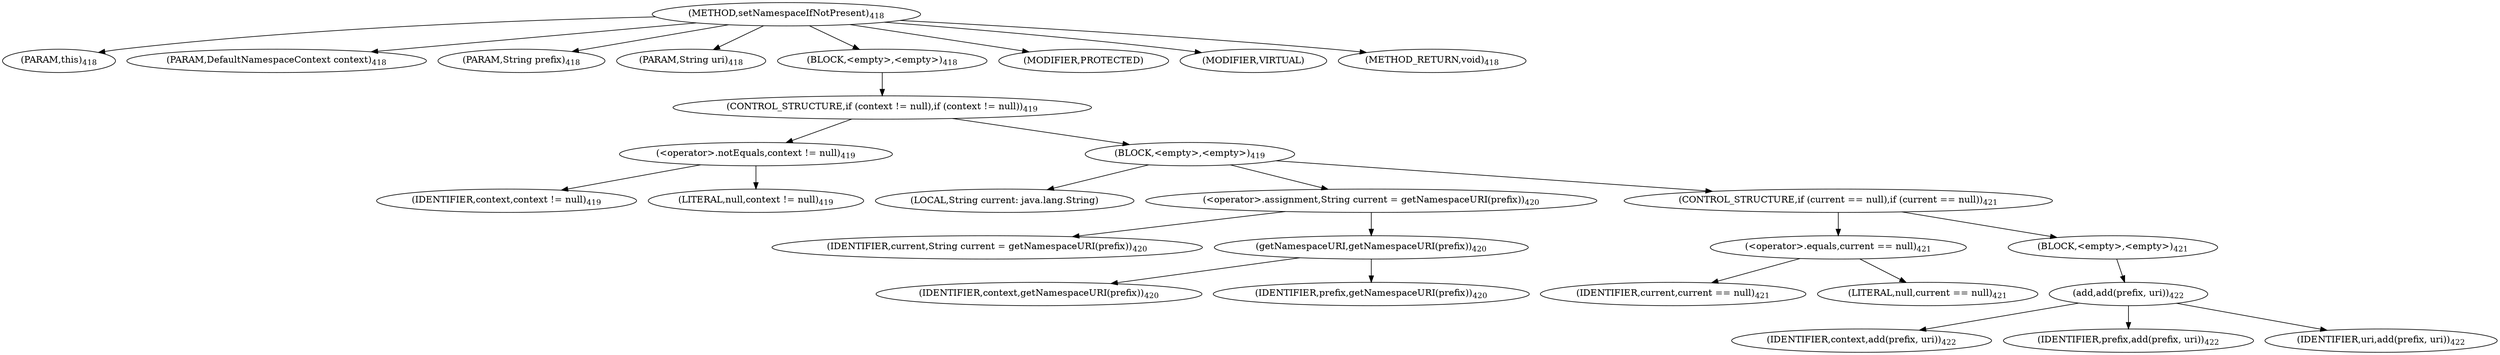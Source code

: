 digraph "setNamespaceIfNotPresent" {  
"927" [label = <(METHOD,setNamespaceIfNotPresent)<SUB>418</SUB>> ]
"928" [label = <(PARAM,this)<SUB>418</SUB>> ]
"929" [label = <(PARAM,DefaultNamespaceContext context)<SUB>418</SUB>> ]
"930" [label = <(PARAM,String prefix)<SUB>418</SUB>> ]
"931" [label = <(PARAM,String uri)<SUB>418</SUB>> ]
"932" [label = <(BLOCK,&lt;empty&gt;,&lt;empty&gt;)<SUB>418</SUB>> ]
"933" [label = <(CONTROL_STRUCTURE,if (context != null),if (context != null))<SUB>419</SUB>> ]
"934" [label = <(&lt;operator&gt;.notEquals,context != null)<SUB>419</SUB>> ]
"935" [label = <(IDENTIFIER,context,context != null)<SUB>419</SUB>> ]
"936" [label = <(LITERAL,null,context != null)<SUB>419</SUB>> ]
"937" [label = <(BLOCK,&lt;empty&gt;,&lt;empty&gt;)<SUB>419</SUB>> ]
"938" [label = <(LOCAL,String current: java.lang.String)> ]
"939" [label = <(&lt;operator&gt;.assignment,String current = getNamespaceURI(prefix))<SUB>420</SUB>> ]
"940" [label = <(IDENTIFIER,current,String current = getNamespaceURI(prefix))<SUB>420</SUB>> ]
"941" [label = <(getNamespaceURI,getNamespaceURI(prefix))<SUB>420</SUB>> ]
"942" [label = <(IDENTIFIER,context,getNamespaceURI(prefix))<SUB>420</SUB>> ]
"943" [label = <(IDENTIFIER,prefix,getNamespaceURI(prefix))<SUB>420</SUB>> ]
"944" [label = <(CONTROL_STRUCTURE,if (current == null),if (current == null))<SUB>421</SUB>> ]
"945" [label = <(&lt;operator&gt;.equals,current == null)<SUB>421</SUB>> ]
"946" [label = <(IDENTIFIER,current,current == null)<SUB>421</SUB>> ]
"947" [label = <(LITERAL,null,current == null)<SUB>421</SUB>> ]
"948" [label = <(BLOCK,&lt;empty&gt;,&lt;empty&gt;)<SUB>421</SUB>> ]
"949" [label = <(add,add(prefix, uri))<SUB>422</SUB>> ]
"950" [label = <(IDENTIFIER,context,add(prefix, uri))<SUB>422</SUB>> ]
"951" [label = <(IDENTIFIER,prefix,add(prefix, uri))<SUB>422</SUB>> ]
"952" [label = <(IDENTIFIER,uri,add(prefix, uri))<SUB>422</SUB>> ]
"953" [label = <(MODIFIER,PROTECTED)> ]
"954" [label = <(MODIFIER,VIRTUAL)> ]
"955" [label = <(METHOD_RETURN,void)<SUB>418</SUB>> ]
  "927" -> "928" 
  "927" -> "929" 
  "927" -> "930" 
  "927" -> "931" 
  "927" -> "932" 
  "927" -> "953" 
  "927" -> "954" 
  "927" -> "955" 
  "932" -> "933" 
  "933" -> "934" 
  "933" -> "937" 
  "934" -> "935" 
  "934" -> "936" 
  "937" -> "938" 
  "937" -> "939" 
  "937" -> "944" 
  "939" -> "940" 
  "939" -> "941" 
  "941" -> "942" 
  "941" -> "943" 
  "944" -> "945" 
  "944" -> "948" 
  "945" -> "946" 
  "945" -> "947" 
  "948" -> "949" 
  "949" -> "950" 
  "949" -> "951" 
  "949" -> "952" 
}
